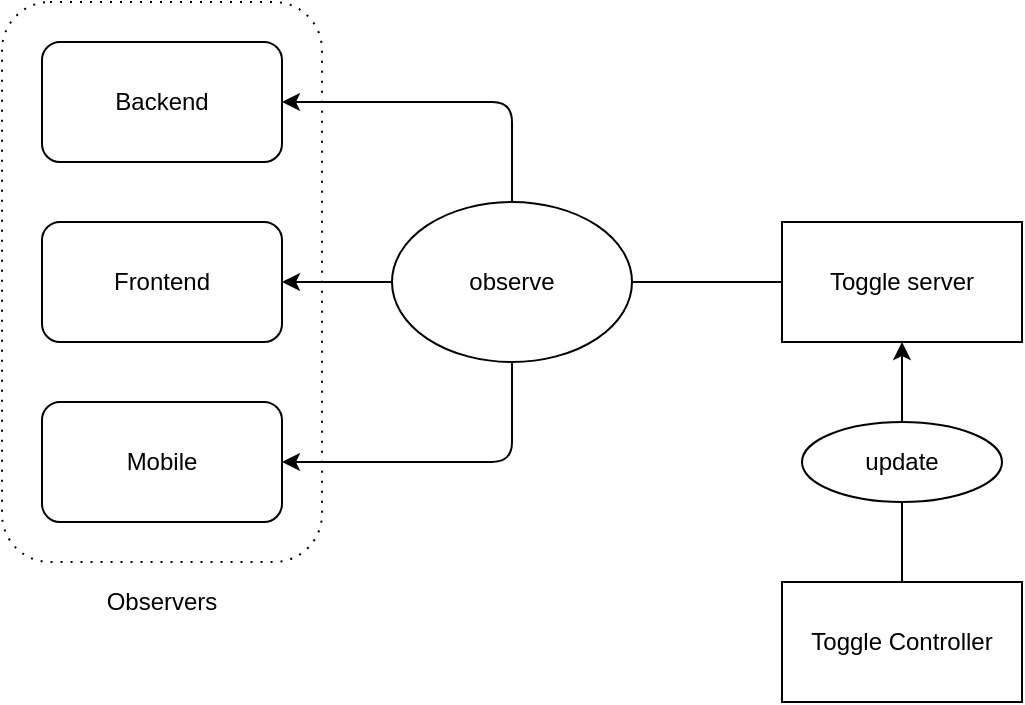 <mxfile version="14.1.8" type="github">
  <diagram id="9-EktbTsZVhyt2DiM2HH" name="Page-1">
    <mxGraphModel dx="1053" dy="660" grid="1" gridSize="10" guides="1" tooltips="1" connect="1" arrows="1" fold="1" page="1" pageScale="1" pageWidth="850" pageHeight="1100" math="0" shadow="0">
      <root>
        <mxCell id="0" />
        <mxCell id="1" parent="0" />
        <mxCell id="3rXxgQ3KefKo_IEXmCly-2" value="&lt;div&gt;Backend&lt;/div&gt;" style="rounded=1;whiteSpace=wrap;html=1;" vertex="1" parent="1">
          <mxGeometry x="130" y="130" width="120" height="60" as="geometry" />
        </mxCell>
        <mxCell id="3rXxgQ3KefKo_IEXmCly-3" value="&lt;div&gt;Frontend&lt;/div&gt;" style="rounded=1;whiteSpace=wrap;html=1;" vertex="1" parent="1">
          <mxGeometry x="130" y="220" width="120" height="60" as="geometry" />
        </mxCell>
        <mxCell id="3rXxgQ3KefKo_IEXmCly-4" value="Mobile" style="rounded=1;whiteSpace=wrap;html=1;" vertex="1" parent="1">
          <mxGeometry x="130" y="310" width="120" height="60" as="geometry" />
        </mxCell>
        <mxCell id="3rXxgQ3KefKo_IEXmCly-5" value="observe" style="ellipse;whiteSpace=wrap;html=1;" vertex="1" parent="1">
          <mxGeometry x="305" y="210" width="120" height="80" as="geometry" />
        </mxCell>
        <mxCell id="3rXxgQ3KefKo_IEXmCly-6" value="Toggle server" style="rounded=0;whiteSpace=wrap;html=1;" vertex="1" parent="1">
          <mxGeometry x="500" y="220" width="120" height="60" as="geometry" />
        </mxCell>
        <mxCell id="3rXxgQ3KefKo_IEXmCly-7" value="Toggle Controller" style="whiteSpace=wrap;html=1;" vertex="1" parent="1">
          <mxGeometry x="500" y="400" width="120" height="60" as="geometry" />
        </mxCell>
        <mxCell id="3rXxgQ3KefKo_IEXmCly-8" value="" style="endArrow=classic;html=1;exitX=0.5;exitY=0;exitDx=0;exitDy=0;entryX=1;entryY=0.5;entryDx=0;entryDy=0;" edge="1" parent="1" source="3rXxgQ3KefKo_IEXmCly-5" target="3rXxgQ3KefKo_IEXmCly-2">
          <mxGeometry width="50" height="50" relative="1" as="geometry">
            <mxPoint x="400" y="360" as="sourcePoint" />
            <mxPoint x="450" y="310" as="targetPoint" />
            <Array as="points">
              <mxPoint x="365" y="160" />
            </Array>
          </mxGeometry>
        </mxCell>
        <mxCell id="3rXxgQ3KefKo_IEXmCly-10" value="" style="endArrow=classic;html=1;exitX=0;exitY=0.5;exitDx=0;exitDy=0;entryX=1;entryY=0.5;entryDx=0;entryDy=0;" edge="1" parent="1" source="3rXxgQ3KefKo_IEXmCly-5" target="3rXxgQ3KefKo_IEXmCly-3">
          <mxGeometry width="50" height="50" relative="1" as="geometry">
            <mxPoint x="400" y="360" as="sourcePoint" />
            <mxPoint x="450" y="310" as="targetPoint" />
          </mxGeometry>
        </mxCell>
        <mxCell id="3rXxgQ3KefKo_IEXmCly-11" value="" style="endArrow=classic;html=1;exitX=0.5;exitY=1;exitDx=0;exitDy=0;entryX=1;entryY=0.5;entryDx=0;entryDy=0;" edge="1" parent="1" source="3rXxgQ3KefKo_IEXmCly-5" target="3rXxgQ3KefKo_IEXmCly-4">
          <mxGeometry width="50" height="50" relative="1" as="geometry">
            <mxPoint x="400" y="360" as="sourcePoint" />
            <mxPoint x="450" y="310" as="targetPoint" />
            <Array as="points">
              <mxPoint x="365" y="340" />
            </Array>
          </mxGeometry>
        </mxCell>
        <mxCell id="3rXxgQ3KefKo_IEXmCly-12" value="" style="endArrow=none;html=1;entryX=0;entryY=0.5;entryDx=0;entryDy=0;exitX=1;exitY=0.5;exitDx=0;exitDy=0;" edge="1" parent="1" source="3rXxgQ3KefKo_IEXmCly-5" target="3rXxgQ3KefKo_IEXmCly-6">
          <mxGeometry width="50" height="50" relative="1" as="geometry">
            <mxPoint x="400" y="360" as="sourcePoint" />
            <mxPoint x="450" y="310" as="targetPoint" />
          </mxGeometry>
        </mxCell>
        <mxCell id="3rXxgQ3KefKo_IEXmCly-15" value="" style="rounded=1;whiteSpace=wrap;html=1;fillColor=none;dashed=1;dashPattern=1 4;" vertex="1" parent="1">
          <mxGeometry x="110" y="110" width="160" height="280" as="geometry" />
        </mxCell>
        <mxCell id="3rXxgQ3KefKo_IEXmCly-17" value="&lt;div&gt;Observers&lt;/div&gt;" style="text;html=1;strokeColor=none;fillColor=none;align=center;verticalAlign=middle;whiteSpace=wrap;rounded=0;dashed=1;dashPattern=1 4;" vertex="1" parent="1">
          <mxGeometry x="170" y="400" width="40" height="20" as="geometry" />
        </mxCell>
        <mxCell id="3rXxgQ3KefKo_IEXmCly-18" value="&lt;div&gt;update&lt;/div&gt;" style="ellipse;whiteSpace=wrap;html=1;" vertex="1" parent="1">
          <mxGeometry x="510" y="320" width="100" height="40" as="geometry" />
        </mxCell>
        <mxCell id="3rXxgQ3KefKo_IEXmCly-19" value="" style="endArrow=none;html=1;exitX=0.5;exitY=0;exitDx=0;exitDy=0;entryX=0.5;entryY=1;entryDx=0;entryDy=0;" edge="1" parent="1" source="3rXxgQ3KefKo_IEXmCly-7" target="3rXxgQ3KefKo_IEXmCly-18">
          <mxGeometry width="50" height="50" relative="1" as="geometry">
            <mxPoint x="400" y="360" as="sourcePoint" />
            <mxPoint x="450" y="310" as="targetPoint" />
          </mxGeometry>
        </mxCell>
        <mxCell id="3rXxgQ3KefKo_IEXmCly-20" value="" style="endArrow=classic;html=1;entryX=0.5;entryY=1;entryDx=0;entryDy=0;exitX=0.5;exitY=0;exitDx=0;exitDy=0;" edge="1" parent="1" source="3rXxgQ3KefKo_IEXmCly-18" target="3rXxgQ3KefKo_IEXmCly-6">
          <mxGeometry width="50" height="50" relative="1" as="geometry">
            <mxPoint x="400" y="360" as="sourcePoint" />
            <mxPoint x="450" y="310" as="targetPoint" />
          </mxGeometry>
        </mxCell>
      </root>
    </mxGraphModel>
  </diagram>
</mxfile>
